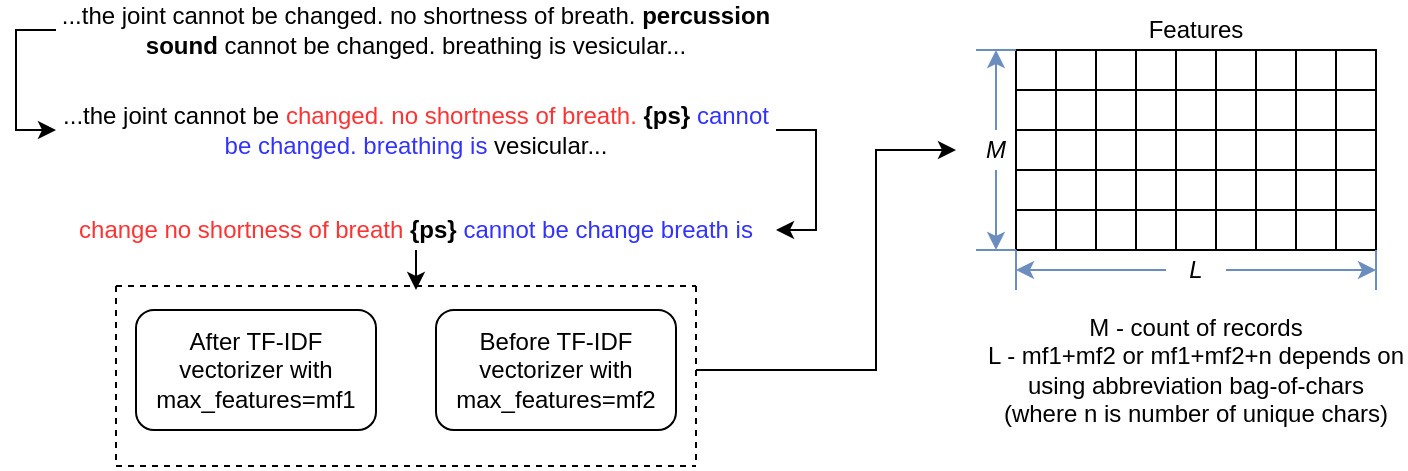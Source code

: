 <mxfile version="14.8.4" type="github">
  <diagram id="t8NL_LvqNAlttWv7_BnQ" name="Page-1">
    <mxGraphModel dx="946" dy="519" grid="1" gridSize="10" guides="1" tooltips="1" connect="1" arrows="1" fold="1" page="1" pageScale="1" pageWidth="827" pageHeight="1169" math="0" shadow="0">
      <root>
        <mxCell id="0" />
        <mxCell id="1" parent="0" />
        <mxCell id="92zkAvC7iZREQvi6Y92L-52" style="edgeStyle=orthogonalEdgeStyle;rounded=0;orthogonalLoop=1;jettySize=auto;html=1;exitX=0;exitY=0.5;exitDx=0;exitDy=0;entryX=0;entryY=0.5;entryDx=0;entryDy=0;" edge="1" parent="1" source="92zkAvC7iZREQvi6Y92L-1" target="92zkAvC7iZREQvi6Y92L-2">
          <mxGeometry relative="1" as="geometry" />
        </mxCell>
        <mxCell id="92zkAvC7iZREQvi6Y92L-1" value="...the joint cannot be changed. no shortness of breath. &lt;b&gt;percussion sound&lt;/b&gt; cannot be changed. breathing is vesicular..." style="text;html=1;strokeColor=none;fillColor=none;align=center;verticalAlign=middle;whiteSpace=wrap;rounded=0;" vertex="1" parent="1">
          <mxGeometry x="70" y="90" width="360" height="20" as="geometry" />
        </mxCell>
        <mxCell id="92zkAvC7iZREQvi6Y92L-53" style="edgeStyle=orthogonalEdgeStyle;rounded=0;orthogonalLoop=1;jettySize=auto;html=1;exitX=1;exitY=0.5;exitDx=0;exitDy=0;entryX=1;entryY=0.5;entryDx=0;entryDy=0;strokeColor=#000000;" edge="1" parent="1" source="92zkAvC7iZREQvi6Y92L-2" target="92zkAvC7iZREQvi6Y92L-3">
          <mxGeometry relative="1" as="geometry" />
        </mxCell>
        <mxCell id="92zkAvC7iZREQvi6Y92L-2" value="...the joint cannot be &lt;font color=&quot;#ff3333&quot;&gt;changed. no shortness of breath.&lt;/font&gt;&lt;b&gt;&lt;font color=&quot;#ff3333&quot;&gt;&amp;nbsp;&lt;/font&gt;{ps}&lt;/b&gt; &lt;font color=&quot;#3333ff&quot;&gt;cannot be changed. breathing is&lt;/font&gt; vesicular..." style="text;html=1;strokeColor=none;fillColor=none;align=center;verticalAlign=middle;whiteSpace=wrap;rounded=0;" vertex="1" parent="1">
          <mxGeometry x="70" y="140" width="360" height="20" as="geometry" />
        </mxCell>
        <mxCell id="92zkAvC7iZREQvi6Y92L-54" style="edgeStyle=orthogonalEdgeStyle;rounded=0;orthogonalLoop=1;jettySize=auto;html=1;exitX=0.5;exitY=1;exitDx=0;exitDy=0;strokeColor=#000000;" edge="1" parent="1" source="92zkAvC7iZREQvi6Y92L-3">
          <mxGeometry relative="1" as="geometry">
            <mxPoint x="250" y="230" as="targetPoint" />
          </mxGeometry>
        </mxCell>
        <mxCell id="92zkAvC7iZREQvi6Y92L-3" value="&lt;font color=&quot;#ff3333&quot;&gt;change no shortness of breath&lt;/font&gt;&amp;nbsp;&lt;b&gt;{ps}&lt;/b&gt; &lt;font color=&quot;#3333ff&quot;&gt;cannot be change breath is&lt;/font&gt;" style="text;html=1;strokeColor=none;fillColor=none;align=center;verticalAlign=middle;whiteSpace=wrap;rounded=0;" vertex="1" parent="1">
          <mxGeometry x="70" y="190" width="360" height="20" as="geometry" />
        </mxCell>
        <mxCell id="92zkAvC7iZREQvi6Y92L-4" value="After TF-IDF vectorizer with max_features=mf1" style="rounded=1;whiteSpace=wrap;html=1;" vertex="1" parent="1">
          <mxGeometry x="110" y="240" width="120" height="60" as="geometry" />
        </mxCell>
        <mxCell id="92zkAvC7iZREQvi6Y92L-55" style="edgeStyle=orthogonalEdgeStyle;rounded=0;orthogonalLoop=1;jettySize=auto;html=1;entryX=0;entryY=0.5;entryDx=0;entryDy=0;strokeColor=#000000;" edge="1" parent="1" target="92zkAvC7iZREQvi6Y92L-38">
          <mxGeometry relative="1" as="geometry">
            <mxPoint x="390" y="270" as="sourcePoint" />
            <Array as="points">
              <mxPoint x="480" y="270" />
              <mxPoint x="480" y="160" />
            </Array>
          </mxGeometry>
        </mxCell>
        <mxCell id="92zkAvC7iZREQvi6Y92L-5" value="Before TF-IDF vectorizer with max_features=mf2" style="rounded=1;whiteSpace=wrap;html=1;" vertex="1" parent="1">
          <mxGeometry x="260" y="240" width="120" height="60" as="geometry" />
        </mxCell>
        <mxCell id="92zkAvC7iZREQvi6Y92L-6" value="" style="endArrow=none;dashed=1;html=1;" edge="1" parent="1">
          <mxGeometry width="50" height="50" relative="1" as="geometry">
            <mxPoint x="390" y="315" as="sourcePoint" />
            <mxPoint x="390" y="225" as="targetPoint" />
          </mxGeometry>
        </mxCell>
        <mxCell id="92zkAvC7iZREQvi6Y92L-7" value="" style="endArrow=none;dashed=1;html=1;" edge="1" parent="1">
          <mxGeometry width="50" height="50" relative="1" as="geometry">
            <mxPoint x="100" y="315" as="sourcePoint" />
            <mxPoint x="100" y="225" as="targetPoint" />
          </mxGeometry>
        </mxCell>
        <mxCell id="92zkAvC7iZREQvi6Y92L-8" value="" style="endArrow=none;dashed=1;html=1;" edge="1" parent="1">
          <mxGeometry width="50" height="50" relative="1" as="geometry">
            <mxPoint x="100" y="318" as="sourcePoint" />
            <mxPoint x="390" y="318" as="targetPoint" />
          </mxGeometry>
        </mxCell>
        <mxCell id="92zkAvC7iZREQvi6Y92L-9" value="" style="endArrow=none;dashed=1;html=1;" edge="1" parent="1">
          <mxGeometry width="50" height="50" relative="1" as="geometry">
            <mxPoint x="100" y="228" as="sourcePoint" />
            <mxPoint x="390" y="228" as="targetPoint" />
          </mxGeometry>
        </mxCell>
        <mxCell id="92zkAvC7iZREQvi6Y92L-11" value="Features" style="text;html=1;strokeColor=none;fillColor=none;align=center;verticalAlign=middle;whiteSpace=wrap;rounded=0;" vertex="1" parent="1">
          <mxGeometry x="590" y="90" width="100" height="20" as="geometry" />
        </mxCell>
        <mxCell id="92zkAvC7iZREQvi6Y92L-12" value="" style="rounded=0;whiteSpace=wrap;html=1;" vertex="1" parent="1">
          <mxGeometry x="550" y="110" width="20" height="100" as="geometry" />
        </mxCell>
        <mxCell id="92zkAvC7iZREQvi6Y92L-13" value="" style="rounded=0;whiteSpace=wrap;html=1;" vertex="1" parent="1">
          <mxGeometry x="570" y="110" width="20" height="100" as="geometry" />
        </mxCell>
        <mxCell id="92zkAvC7iZREQvi6Y92L-14" value="" style="rounded=0;whiteSpace=wrap;html=1;" vertex="1" parent="1">
          <mxGeometry x="590" y="110" width="20" height="100" as="geometry" />
        </mxCell>
        <mxCell id="92zkAvC7iZREQvi6Y92L-15" value="" style="rounded=0;whiteSpace=wrap;html=1;" vertex="1" parent="1">
          <mxGeometry x="630" y="110" width="20" height="100" as="geometry" />
        </mxCell>
        <mxCell id="92zkAvC7iZREQvi6Y92L-16" value="" style="rounded=0;whiteSpace=wrap;html=1;" vertex="1" parent="1">
          <mxGeometry x="610" y="110" width="20" height="100" as="geometry" />
        </mxCell>
        <mxCell id="92zkAvC7iZREQvi6Y92L-17" value="" style="rounded=0;whiteSpace=wrap;html=1;" vertex="1" parent="1">
          <mxGeometry x="650" y="110" width="20" height="100" as="geometry" />
        </mxCell>
        <mxCell id="92zkAvC7iZREQvi6Y92L-18" value="" style="rounded=0;whiteSpace=wrap;html=1;" vertex="1" parent="1">
          <mxGeometry x="690" y="110" width="20" height="100" as="geometry" />
        </mxCell>
        <mxCell id="92zkAvC7iZREQvi6Y92L-19" value="" style="rounded=0;whiteSpace=wrap;html=1;" vertex="1" parent="1">
          <mxGeometry x="670" y="110" width="20" height="100" as="geometry" />
        </mxCell>
        <mxCell id="92zkAvC7iZREQvi6Y92L-20" value="" style="rounded=0;whiteSpace=wrap;html=1;" vertex="1" parent="1">
          <mxGeometry x="710" y="110" width="20" height="100" as="geometry" />
        </mxCell>
        <mxCell id="92zkAvC7iZREQvi6Y92L-29" value="" style="endArrow=none;html=1;exitX=0;exitY=1;exitDx=0;exitDy=0;entryX=0;entryY=0;entryDx=0;entryDy=0;" edge="1" parent="1">
          <mxGeometry width="50" height="50" relative="1" as="geometry">
            <mxPoint x="550" y="190" as="sourcePoint" />
            <mxPoint x="730" y="190" as="targetPoint" />
          </mxGeometry>
        </mxCell>
        <mxCell id="92zkAvC7iZREQvi6Y92L-30" value="" style="endArrow=none;html=1;exitX=0;exitY=1;exitDx=0;exitDy=0;entryX=0;entryY=0;entryDx=0;entryDy=0;" edge="1" parent="1">
          <mxGeometry width="50" height="50" relative="1" as="geometry">
            <mxPoint x="550" y="170" as="sourcePoint" />
            <mxPoint x="730" y="170" as="targetPoint" />
          </mxGeometry>
        </mxCell>
        <mxCell id="92zkAvC7iZREQvi6Y92L-31" value="" style="endArrow=none;html=1;exitX=0;exitY=1;exitDx=0;exitDy=0;entryX=0;entryY=0;entryDx=0;entryDy=0;" edge="1" parent="1">
          <mxGeometry width="50" height="50" relative="1" as="geometry">
            <mxPoint x="550" y="150" as="sourcePoint" />
            <mxPoint x="730" y="150" as="targetPoint" />
          </mxGeometry>
        </mxCell>
        <mxCell id="92zkAvC7iZREQvi6Y92L-32" value="" style="endArrow=none;html=1;exitX=0;exitY=1;exitDx=0;exitDy=0;entryX=0;entryY=0;entryDx=0;entryDy=0;" edge="1" parent="1">
          <mxGeometry width="50" height="50" relative="1" as="geometry">
            <mxPoint x="550" y="130" as="sourcePoint" />
            <mxPoint x="730" y="130" as="targetPoint" />
          </mxGeometry>
        </mxCell>
        <mxCell id="92zkAvC7iZREQvi6Y92L-33" value="" style="endArrow=none;html=1;exitX=0;exitY=1;exitDx=0;exitDy=0;entryX=0;entryY=0;entryDx=0;entryDy=0;" edge="1" parent="1">
          <mxGeometry width="50" height="50" relative="1" as="geometry">
            <mxPoint x="550" y="110" as="sourcePoint" />
            <mxPoint x="730" y="110" as="targetPoint" />
          </mxGeometry>
        </mxCell>
        <mxCell id="92zkAvC7iZREQvi6Y92L-34" value="" style="endArrow=none;html=1;entryX=0;entryY=0;entryDx=0;entryDy=0;fillColor=#dae8fc;strokeColor=#6c8ebf;" edge="1" parent="1" target="92zkAvC7iZREQvi6Y92L-12">
          <mxGeometry width="50" height="50" relative="1" as="geometry">
            <mxPoint x="530" y="110" as="sourcePoint" />
            <mxPoint x="570" y="120" as="targetPoint" />
          </mxGeometry>
        </mxCell>
        <mxCell id="92zkAvC7iZREQvi6Y92L-37" value="" style="endArrow=none;html=1;exitX=0;exitY=1;exitDx=0;exitDy=0;fillColor=#dae8fc;strokeColor=#6c8ebf;" edge="1" parent="1" source="92zkAvC7iZREQvi6Y92L-12">
          <mxGeometry width="50" height="50" relative="1" as="geometry">
            <mxPoint x="550" y="280" as="sourcePoint" />
            <mxPoint x="530" y="210" as="targetPoint" />
          </mxGeometry>
        </mxCell>
        <mxCell id="92zkAvC7iZREQvi6Y92L-40" style="edgeStyle=orthogonalEdgeStyle;rounded=0;orthogonalLoop=1;jettySize=auto;html=1;exitX=0.5;exitY=0;exitDx=0;exitDy=0;fillColor=#dae8fc;strokeColor=#6C8EBF;" edge="1" parent="1" source="92zkAvC7iZREQvi6Y92L-38">
          <mxGeometry relative="1" as="geometry">
            <mxPoint x="540" y="110" as="targetPoint" />
          </mxGeometry>
        </mxCell>
        <mxCell id="92zkAvC7iZREQvi6Y92L-41" style="edgeStyle=orthogonalEdgeStyle;rounded=0;orthogonalLoop=1;jettySize=auto;html=1;exitX=0.5;exitY=1;exitDx=0;exitDy=0;fillColor=#dae8fc;strokeColor=#6c8ebf;" edge="1" parent="1" source="92zkAvC7iZREQvi6Y92L-38">
          <mxGeometry relative="1" as="geometry">
            <mxPoint x="540" y="210" as="targetPoint" />
          </mxGeometry>
        </mxCell>
        <mxCell id="92zkAvC7iZREQvi6Y92L-38" value="&lt;i&gt;M&lt;/i&gt;" style="text;html=1;strokeColor=none;fillColor=none;align=center;verticalAlign=middle;whiteSpace=wrap;rounded=0;" vertex="1" parent="1">
          <mxGeometry x="520" y="150" width="40" height="20" as="geometry" />
        </mxCell>
        <mxCell id="92zkAvC7iZREQvi6Y92L-44" value="" style="endArrow=none;html=1;strokeColor=#6C8EBF;entryX=0;entryY=1;entryDx=0;entryDy=0;" edge="1" parent="1" target="92zkAvC7iZREQvi6Y92L-12">
          <mxGeometry width="50" height="50" relative="1" as="geometry">
            <mxPoint x="550" y="230" as="sourcePoint" />
            <mxPoint x="570" y="280" as="targetPoint" />
          </mxGeometry>
        </mxCell>
        <mxCell id="92zkAvC7iZREQvi6Y92L-46" value="" style="endArrow=none;html=1;strokeColor=#6C8EBF;entryX=1;entryY=1;entryDx=0;entryDy=0;" edge="1" parent="1" target="92zkAvC7iZREQvi6Y92L-20">
          <mxGeometry width="50" height="50" relative="1" as="geometry">
            <mxPoint x="730" y="230" as="sourcePoint" />
            <mxPoint x="780" y="290" as="targetPoint" />
          </mxGeometry>
        </mxCell>
        <mxCell id="92zkAvC7iZREQvi6Y92L-48" style="edgeStyle=orthogonalEdgeStyle;rounded=0;orthogonalLoop=1;jettySize=auto;html=1;exitX=1;exitY=0.5;exitDx=0;exitDy=0;strokeColor=#6C8EBF;" edge="1" parent="1" source="92zkAvC7iZREQvi6Y92L-47">
          <mxGeometry relative="1" as="geometry">
            <mxPoint x="730" y="220" as="targetPoint" />
          </mxGeometry>
        </mxCell>
        <mxCell id="92zkAvC7iZREQvi6Y92L-49" style="edgeStyle=orthogonalEdgeStyle;rounded=0;orthogonalLoop=1;jettySize=auto;html=1;exitX=0;exitY=0.5;exitDx=0;exitDy=0;strokeColor=#6C8EBF;" edge="1" parent="1" source="92zkAvC7iZREQvi6Y92L-47">
          <mxGeometry relative="1" as="geometry">
            <mxPoint x="550" y="220" as="targetPoint" />
          </mxGeometry>
        </mxCell>
        <mxCell id="92zkAvC7iZREQvi6Y92L-47" value="&lt;i&gt;L&lt;/i&gt;" style="text;html=1;strokeColor=none;fillColor=none;align=center;verticalAlign=middle;whiteSpace=wrap;rounded=0;" vertex="1" parent="1">
          <mxGeometry x="625" y="210" width="30" height="20" as="geometry" />
        </mxCell>
        <mxCell id="92zkAvC7iZREQvi6Y92L-50" value="&lt;div&gt;&lt;span&gt;M - count of records&lt;/span&gt;&lt;/div&gt;&lt;div&gt;&lt;span&gt;L - mf1+mf2 or mf1+mf2+n depends on using abbreviation bag-of-chars (where n is number of unique chars)&lt;/span&gt;&lt;/div&gt;" style="text;html=1;strokeColor=none;fillColor=none;align=center;verticalAlign=middle;whiteSpace=wrap;rounded=0;" vertex="1" parent="1">
          <mxGeometry x="535" y="230" width="210" height="80" as="geometry" />
        </mxCell>
      </root>
    </mxGraphModel>
  </diagram>
</mxfile>
